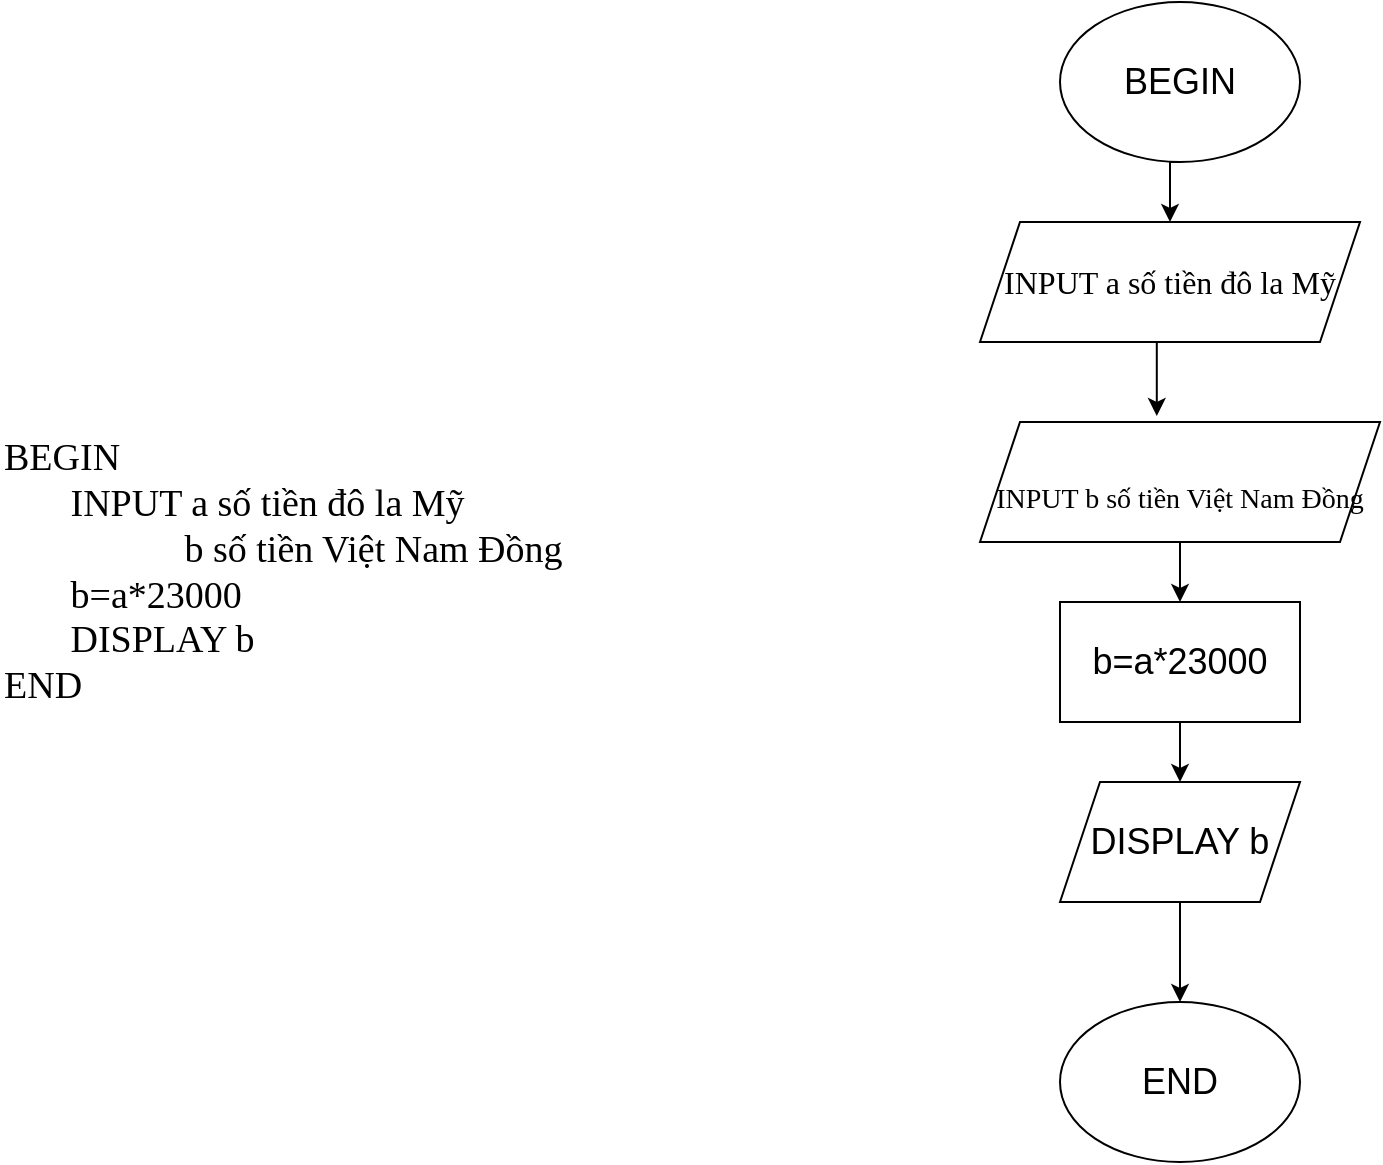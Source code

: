 <mxfile version="20.8.10" type="device"><diagram name="Page-1" id="Ms7d3KIuguOsQaCgOXNX"><mxGraphModel dx="1036" dy="606" grid="1" gridSize="10" guides="1" tooltips="1" connect="1" arrows="1" fold="1" page="1" pageScale="1" pageWidth="850" pageHeight="1100" math="0" shadow="0"><root><mxCell id="0"/><mxCell id="1" parent="0"/><mxCell id="K_MfgIfZmJGGp1NSEOpk-25" style="edgeStyle=orthogonalEdgeStyle;rounded=0;orthogonalLoop=1;jettySize=auto;html=1;exitX=0.5;exitY=1;exitDx=0;exitDy=0;entryX=0.5;entryY=0;entryDx=0;entryDy=0;fontFamily=Times New Roman;fontSize=14;" edge="1" parent="1" source="K_MfgIfZmJGGp1NSEOpk-18" target="K_MfgIfZmJGGp1NSEOpk-19"><mxGeometry relative="1" as="geometry"/></mxCell><mxCell id="K_MfgIfZmJGGp1NSEOpk-18" value="BEGIN" style="ellipse;whiteSpace=wrap;html=1;fontSize=18;" vertex="1" parent="1"><mxGeometry x="590" y="60" width="120" height="80" as="geometry"/></mxCell><mxCell id="K_MfgIfZmJGGp1NSEOpk-26" style="edgeStyle=orthogonalEdgeStyle;rounded=0;orthogonalLoop=1;jettySize=auto;html=1;exitX=0.5;exitY=1;exitDx=0;exitDy=0;entryX=0.442;entryY=-0.05;entryDx=0;entryDy=0;entryPerimeter=0;fontFamily=Times New Roman;fontSize=14;" edge="1" parent="1" source="K_MfgIfZmJGGp1NSEOpk-19" target="K_MfgIfZmJGGp1NSEOpk-23"><mxGeometry relative="1" as="geometry"/></mxCell><mxCell id="K_MfgIfZmJGGp1NSEOpk-19" value="&lt;font style=&quot;font-size: 16px;&quot; face=&quot;Times New Roman&quot;&gt;INPUT a số tiền đô la Mỹ&lt;/font&gt;" style="shape=parallelogram;perimeter=parallelogramPerimeter;whiteSpace=wrap;html=1;fixedSize=1;fontSize=18;" vertex="1" parent="1"><mxGeometry x="550" y="170" width="190" height="60" as="geometry"/></mxCell><mxCell id="K_MfgIfZmJGGp1NSEOpk-24" style="edgeStyle=orthogonalEdgeStyle;rounded=0;orthogonalLoop=1;jettySize=auto;html=1;exitX=0.5;exitY=1;exitDx=0;exitDy=0;fontSize=18;" edge="1" parent="1" source="K_MfgIfZmJGGp1NSEOpk-20"><mxGeometry relative="1" as="geometry"><mxPoint x="640" y="410" as="targetPoint"/></mxGeometry></mxCell><mxCell id="K_MfgIfZmJGGp1NSEOpk-28" style="edgeStyle=orthogonalEdgeStyle;rounded=0;orthogonalLoop=1;jettySize=auto;html=1;exitX=0.5;exitY=1;exitDx=0;exitDy=0;entryX=0.5;entryY=0;entryDx=0;entryDy=0;fontFamily=Times New Roman;fontSize=14;" edge="1" parent="1" source="K_MfgIfZmJGGp1NSEOpk-20" target="K_MfgIfZmJGGp1NSEOpk-21"><mxGeometry relative="1" as="geometry"/></mxCell><mxCell id="K_MfgIfZmJGGp1NSEOpk-20" value="b=a*23000" style="rounded=0;whiteSpace=wrap;html=1;fontSize=18;" vertex="1" parent="1"><mxGeometry x="590" y="360" width="120" height="60" as="geometry"/></mxCell><mxCell id="K_MfgIfZmJGGp1NSEOpk-29" style="edgeStyle=orthogonalEdgeStyle;rounded=0;orthogonalLoop=1;jettySize=auto;html=1;exitX=0.5;exitY=1;exitDx=0;exitDy=0;fontFamily=Times New Roman;fontSize=14;" edge="1" parent="1" source="K_MfgIfZmJGGp1NSEOpk-21" target="K_MfgIfZmJGGp1NSEOpk-22"><mxGeometry relative="1" as="geometry"/></mxCell><mxCell id="K_MfgIfZmJGGp1NSEOpk-21" value="DISPLAY b" style="shape=parallelogram;perimeter=parallelogramPerimeter;whiteSpace=wrap;html=1;fixedSize=1;fontSize=18;" vertex="1" parent="1"><mxGeometry x="590" y="450" width="120" height="60" as="geometry"/></mxCell><mxCell id="K_MfgIfZmJGGp1NSEOpk-22" value="END" style="ellipse;whiteSpace=wrap;html=1;fontSize=18;" vertex="1" parent="1"><mxGeometry x="590" y="560" width="120" height="80" as="geometry"/></mxCell><mxCell id="K_MfgIfZmJGGp1NSEOpk-27" style="edgeStyle=orthogonalEdgeStyle;rounded=0;orthogonalLoop=1;jettySize=auto;html=1;exitX=0.5;exitY=1;exitDx=0;exitDy=0;entryX=0.5;entryY=0;entryDx=0;entryDy=0;fontFamily=Times New Roman;fontSize=14;" edge="1" parent="1" source="K_MfgIfZmJGGp1NSEOpk-23" target="K_MfgIfZmJGGp1NSEOpk-20"><mxGeometry relative="1" as="geometry"/></mxCell><mxCell id="K_MfgIfZmJGGp1NSEOpk-23" value="&lt;h1&gt;&lt;font face=&quot;Times New Roman&quot; style=&quot;font-weight: normal; font-size: 14px;&quot;&gt;INPUT b số tiền Việt Nam Đồng&lt;/font&gt;&lt;/h1&gt;" style="shape=parallelogram;perimeter=parallelogramPerimeter;whiteSpace=wrap;html=1;fixedSize=1;fontSize=18;align=center;" vertex="1" parent="1"><mxGeometry x="550" y="270" width="200" height="60" as="geometry"/></mxCell><mxCell id="K_MfgIfZmJGGp1NSEOpk-31" value="&lt;font style=&quot;font-size: 19px;&quot;&gt;BEGIN&lt;br&gt;&amp;nbsp; &amp;nbsp; &amp;nbsp; &amp;nbsp;INPUT a số tiền đô la Mỹ&lt;br&gt;&amp;nbsp; &amp;nbsp; &amp;nbsp; &amp;nbsp; &amp;nbsp; &amp;nbsp; &amp;nbsp; &amp;nbsp; &amp;nbsp; &amp;nbsp;b số tiền Việt Nam Đồng&lt;br&gt;&amp;nbsp; &amp;nbsp; &amp;nbsp; &amp;nbsp;b=a*23000&lt;br&gt;&amp;nbsp; &amp;nbsp; &amp;nbsp; &amp;nbsp;DISPLAY b&lt;br&gt;END&lt;/font&gt;" style="text;html=1;strokeColor=none;fillColor=none;align=left;verticalAlign=middle;whiteSpace=wrap;rounded=0;fontSize=14;fontFamily=Times New Roman;" vertex="1" parent="1"><mxGeometry x="60" y="170" width="350" height="350" as="geometry"/></mxCell></root></mxGraphModel></diagram></mxfile>